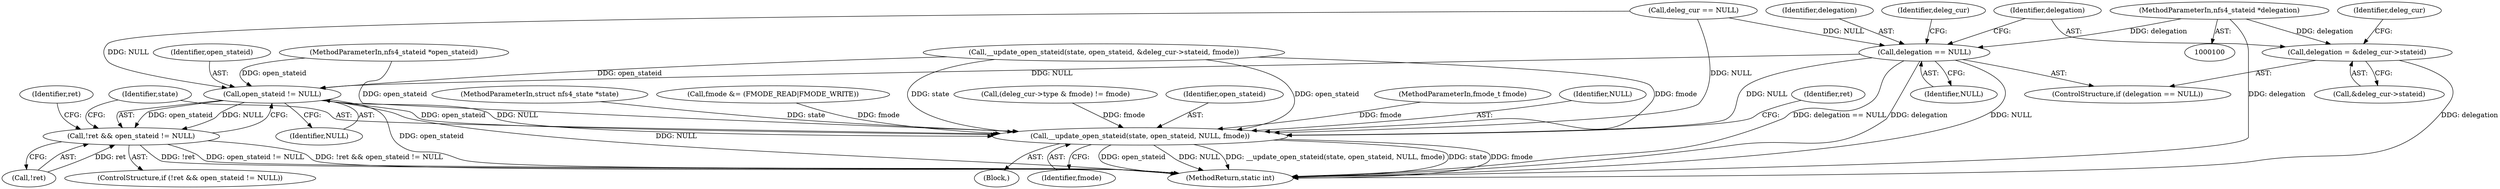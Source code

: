digraph "0_linux_dc0b027dfadfcb8a5504f7d8052754bf8d501ab9_25@pointer" {
"1000103" [label="(MethodParameterIn,nfs4_stateid *delegation)"];
"1000156" [label="(Call,delegation == NULL)"];
"1000205" [label="(Call,open_stateid != NULL)"];
"1000202" [label="(Call,!ret && open_stateid != NULL)"];
"1000209" [label="(Call,__update_open_stateid(state, open_stateid, NULL, fmode))"];
"1000159" [label="(Call,delegation = &deleg_cur->stateid)"];
"1000211" [label="(Identifier,open_stateid)"];
"1000161" [label="(Call,&deleg_cur->stateid)"];
"1000219" [label="(MethodReturn,static int)"];
"1000157" [label="(Identifier,delegation)"];
"1000171" [label="(Identifier,deleg_cur)"];
"1000202" [label="(Call,!ret && open_stateid != NULL)"];
"1000104" [label="(MethodParameterIn,fmode_t fmode)"];
"1000131" [label="(Call,deleg_cur == NULL)"];
"1000207" [label="(Identifier,NULL)"];
"1000160" [label="(Identifier,delegation)"];
"1000182" [label="(Call,__update_open_stateid(state, open_stateid, &deleg_cur->stateid, fmode))"];
"1000156" [label="(Call,delegation == NULL)"];
"1000209" [label="(Call,__update_open_stateid(state, open_stateid, NULL, fmode))"];
"1000201" [label="(ControlStructure,if (!ret && open_stateid != NULL))"];
"1000212" [label="(Identifier,NULL)"];
"1000208" [label="(Block,)"];
"1000206" [label="(Identifier,open_stateid)"];
"1000218" [label="(Identifier,ret)"];
"1000215" [label="(Identifier,ret)"];
"1000159" [label="(Call,delegation = &deleg_cur->stateid)"];
"1000155" [label="(ControlStructure,if (delegation == NULL))"];
"1000203" [label="(Call,!ret)"];
"1000213" [label="(Identifier,fmode)"];
"1000181" [label="(Identifier,deleg_cur)"];
"1000158" [label="(Identifier,NULL)"];
"1000210" [label="(Identifier,state)"];
"1000101" [label="(MethodParameterIn,struct nfs4_state *state)"];
"1000102" [label="(MethodParameterIn,nfs4_stateid *open_stateid)"];
"1000103" [label="(MethodParameterIn,nfs4_stateid *delegation)"];
"1000118" [label="(Call,fmode &= (FMODE_READ|FMODE_WRITE))"];
"1000147" [label="(Call,(deleg_cur->type & fmode) != fmode)"];
"1000205" [label="(Call,open_stateid != NULL)"];
"1000103" -> "1000100"  [label="AST: "];
"1000103" -> "1000219"  [label="DDG: delegation"];
"1000103" -> "1000156"  [label="DDG: delegation"];
"1000103" -> "1000159"  [label="DDG: delegation"];
"1000156" -> "1000155"  [label="AST: "];
"1000156" -> "1000158"  [label="CFG: "];
"1000157" -> "1000156"  [label="AST: "];
"1000158" -> "1000156"  [label="AST: "];
"1000160" -> "1000156"  [label="CFG: "];
"1000171" -> "1000156"  [label="CFG: "];
"1000156" -> "1000219"  [label="DDG: delegation == NULL"];
"1000156" -> "1000219"  [label="DDG: delegation"];
"1000156" -> "1000219"  [label="DDG: NULL"];
"1000131" -> "1000156"  [label="DDG: NULL"];
"1000156" -> "1000205"  [label="DDG: NULL"];
"1000156" -> "1000209"  [label="DDG: NULL"];
"1000205" -> "1000202"  [label="AST: "];
"1000205" -> "1000207"  [label="CFG: "];
"1000206" -> "1000205"  [label="AST: "];
"1000207" -> "1000205"  [label="AST: "];
"1000202" -> "1000205"  [label="CFG: "];
"1000205" -> "1000219"  [label="DDG: open_stateid"];
"1000205" -> "1000219"  [label="DDG: NULL"];
"1000205" -> "1000202"  [label="DDG: open_stateid"];
"1000205" -> "1000202"  [label="DDG: NULL"];
"1000182" -> "1000205"  [label="DDG: open_stateid"];
"1000102" -> "1000205"  [label="DDG: open_stateid"];
"1000131" -> "1000205"  [label="DDG: NULL"];
"1000205" -> "1000209"  [label="DDG: open_stateid"];
"1000205" -> "1000209"  [label="DDG: NULL"];
"1000202" -> "1000201"  [label="AST: "];
"1000202" -> "1000203"  [label="CFG: "];
"1000203" -> "1000202"  [label="AST: "];
"1000210" -> "1000202"  [label="CFG: "];
"1000218" -> "1000202"  [label="CFG: "];
"1000202" -> "1000219"  [label="DDG: !ret"];
"1000202" -> "1000219"  [label="DDG: open_stateid != NULL"];
"1000202" -> "1000219"  [label="DDG: !ret && open_stateid != NULL"];
"1000203" -> "1000202"  [label="DDG: ret"];
"1000209" -> "1000208"  [label="AST: "];
"1000209" -> "1000213"  [label="CFG: "];
"1000210" -> "1000209"  [label="AST: "];
"1000211" -> "1000209"  [label="AST: "];
"1000212" -> "1000209"  [label="AST: "];
"1000213" -> "1000209"  [label="AST: "];
"1000215" -> "1000209"  [label="CFG: "];
"1000209" -> "1000219"  [label="DDG: NULL"];
"1000209" -> "1000219"  [label="DDG: __update_open_stateid(state, open_stateid, NULL, fmode)"];
"1000209" -> "1000219"  [label="DDG: state"];
"1000209" -> "1000219"  [label="DDG: fmode"];
"1000209" -> "1000219"  [label="DDG: open_stateid"];
"1000182" -> "1000209"  [label="DDG: state"];
"1000182" -> "1000209"  [label="DDG: open_stateid"];
"1000182" -> "1000209"  [label="DDG: fmode"];
"1000101" -> "1000209"  [label="DDG: state"];
"1000102" -> "1000209"  [label="DDG: open_stateid"];
"1000131" -> "1000209"  [label="DDG: NULL"];
"1000147" -> "1000209"  [label="DDG: fmode"];
"1000118" -> "1000209"  [label="DDG: fmode"];
"1000104" -> "1000209"  [label="DDG: fmode"];
"1000159" -> "1000155"  [label="AST: "];
"1000159" -> "1000161"  [label="CFG: "];
"1000160" -> "1000159"  [label="AST: "];
"1000161" -> "1000159"  [label="AST: "];
"1000181" -> "1000159"  [label="CFG: "];
"1000159" -> "1000219"  [label="DDG: delegation"];
}
